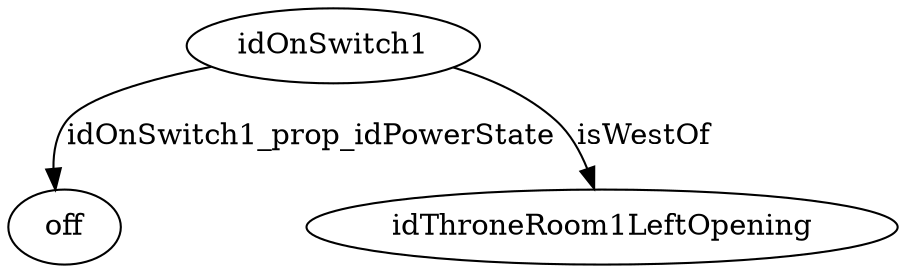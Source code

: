 strict digraph  {
idOnSwitch1 [node_type=entity_node, root=root];
off;
idThroneRoom1LeftOpening;
idOnSwitch1 -> off  [edge_type=property, label=idOnSwitch1_prop_idPowerState];
idOnSwitch1 -> idThroneRoom1LeftOpening  [edge_type=relationship, label=isWestOf];
}
